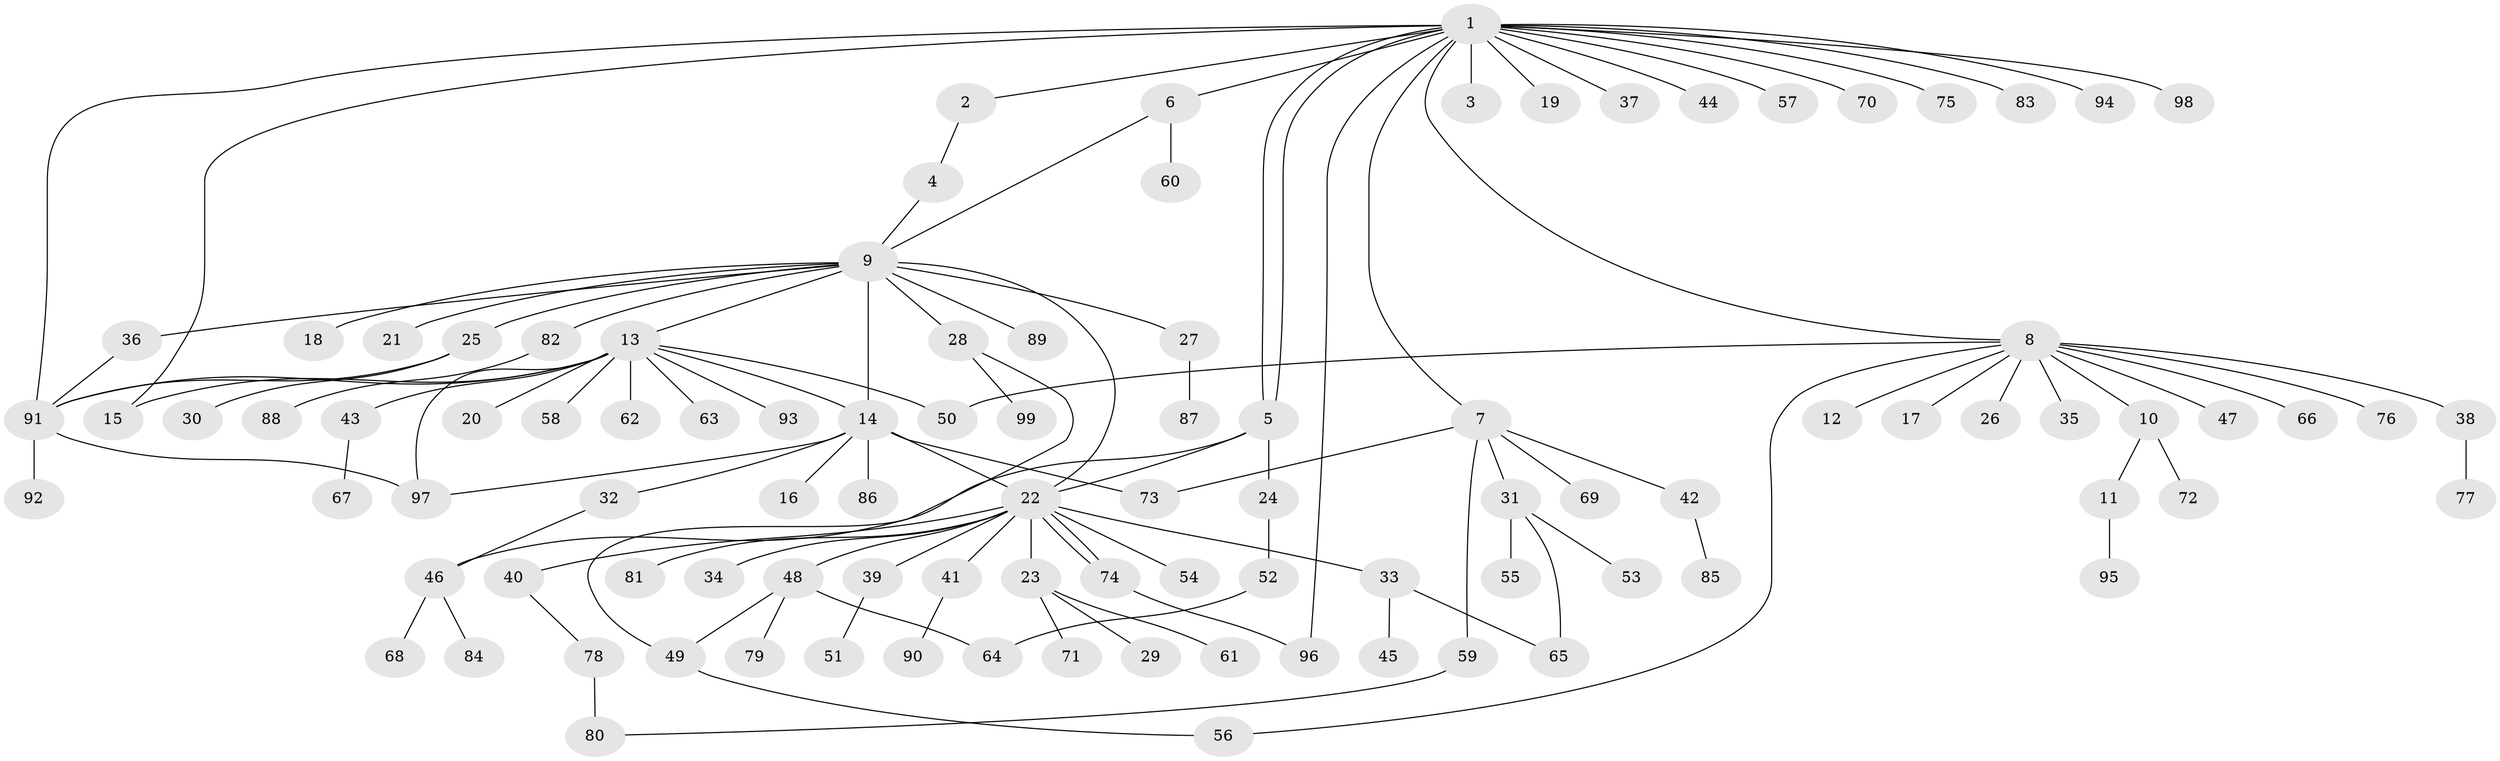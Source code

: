 // Generated by graph-tools (version 1.1) at 2025/01/03/09/25 03:01:53]
// undirected, 99 vertices, 119 edges
graph export_dot {
graph [start="1"]
  node [color=gray90,style=filled];
  1;
  2;
  3;
  4;
  5;
  6;
  7;
  8;
  9;
  10;
  11;
  12;
  13;
  14;
  15;
  16;
  17;
  18;
  19;
  20;
  21;
  22;
  23;
  24;
  25;
  26;
  27;
  28;
  29;
  30;
  31;
  32;
  33;
  34;
  35;
  36;
  37;
  38;
  39;
  40;
  41;
  42;
  43;
  44;
  45;
  46;
  47;
  48;
  49;
  50;
  51;
  52;
  53;
  54;
  55;
  56;
  57;
  58;
  59;
  60;
  61;
  62;
  63;
  64;
  65;
  66;
  67;
  68;
  69;
  70;
  71;
  72;
  73;
  74;
  75;
  76;
  77;
  78;
  79;
  80;
  81;
  82;
  83;
  84;
  85;
  86;
  87;
  88;
  89;
  90;
  91;
  92;
  93;
  94;
  95;
  96;
  97;
  98;
  99;
  1 -- 2;
  1 -- 3;
  1 -- 5;
  1 -- 5;
  1 -- 6;
  1 -- 7;
  1 -- 8;
  1 -- 15;
  1 -- 19;
  1 -- 37;
  1 -- 44;
  1 -- 57;
  1 -- 70;
  1 -- 75;
  1 -- 83;
  1 -- 91;
  1 -- 94;
  1 -- 96;
  1 -- 98;
  2 -- 4;
  4 -- 9;
  5 -- 22;
  5 -- 24;
  5 -- 46;
  6 -- 9;
  6 -- 60;
  7 -- 31;
  7 -- 42;
  7 -- 59;
  7 -- 69;
  7 -- 73;
  8 -- 10;
  8 -- 12;
  8 -- 17;
  8 -- 26;
  8 -- 35;
  8 -- 38;
  8 -- 47;
  8 -- 50;
  8 -- 56;
  8 -- 66;
  8 -- 76;
  9 -- 13;
  9 -- 14;
  9 -- 18;
  9 -- 21;
  9 -- 22;
  9 -- 25;
  9 -- 27;
  9 -- 28;
  9 -- 36;
  9 -- 82;
  9 -- 89;
  10 -- 11;
  10 -- 72;
  11 -- 95;
  13 -- 14;
  13 -- 15;
  13 -- 20;
  13 -- 43;
  13 -- 50;
  13 -- 58;
  13 -- 62;
  13 -- 63;
  13 -- 91;
  13 -- 93;
  13 -- 97;
  14 -- 16;
  14 -- 22;
  14 -- 32;
  14 -- 73;
  14 -- 86;
  14 -- 97;
  22 -- 23;
  22 -- 33;
  22 -- 34;
  22 -- 39;
  22 -- 40;
  22 -- 41;
  22 -- 48;
  22 -- 54;
  22 -- 74;
  22 -- 74;
  22 -- 81;
  23 -- 29;
  23 -- 61;
  23 -- 71;
  24 -- 52;
  25 -- 30;
  25 -- 91;
  27 -- 87;
  28 -- 49;
  28 -- 99;
  31 -- 53;
  31 -- 55;
  31 -- 65;
  32 -- 46;
  33 -- 45;
  33 -- 65;
  36 -- 91;
  38 -- 77;
  39 -- 51;
  40 -- 78;
  41 -- 90;
  42 -- 85;
  43 -- 67;
  46 -- 68;
  46 -- 84;
  48 -- 49;
  48 -- 64;
  48 -- 79;
  49 -- 56;
  52 -- 64;
  59 -- 80;
  74 -- 96;
  78 -- 80;
  82 -- 88;
  91 -- 92;
  91 -- 97;
}
